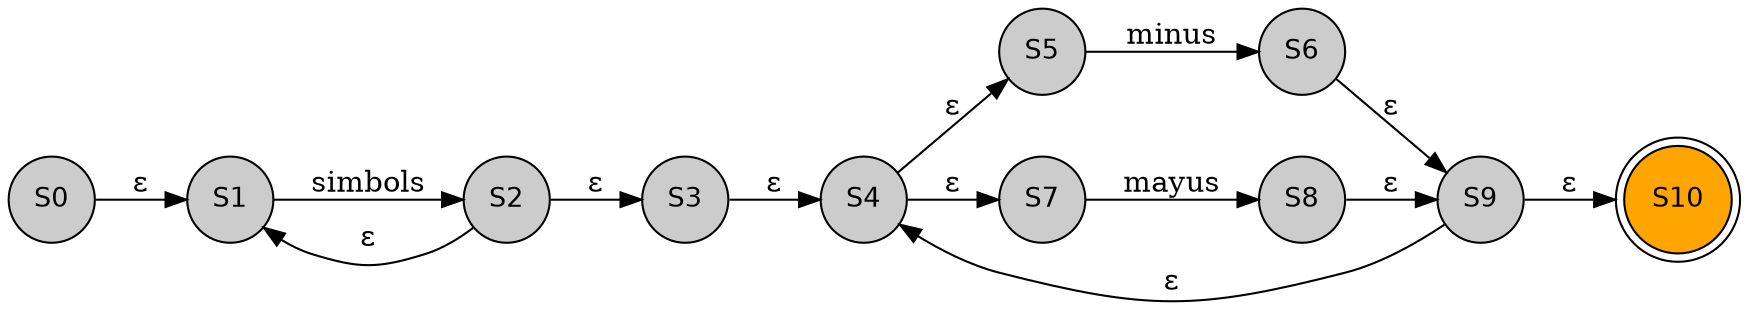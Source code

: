  digraph G {
    node [shape=circle fontsize=13 fontname = "helvetica" style=filled fillcolor="#CCCCCC"];
    nodesep=0.4;
    ranksep=0.5;
    rankdir=LR;

S0 -> S1 [label="ε"];
S2 -> S3 [label="ε"];
S2 -> S1 [label="ε"];
S1 -> S2 [label="simbols"];
S3 -> S4 [label="ε"];
S9 -> S10 [label="ε"];
S9 -> S4 [label="ε"];
S4 -> S5 [label="ε"];
S4 -> S7 [label="ε"];
S6 -> S9 [label="ε"];
S8 -> S9 [label="ε"];
S5 -> S6 [label="minus"];
S7 -> S8 [label="mayus"];
S10[shape = doublecircle, style = filled, fillcolor = "#FFA500"];
}
